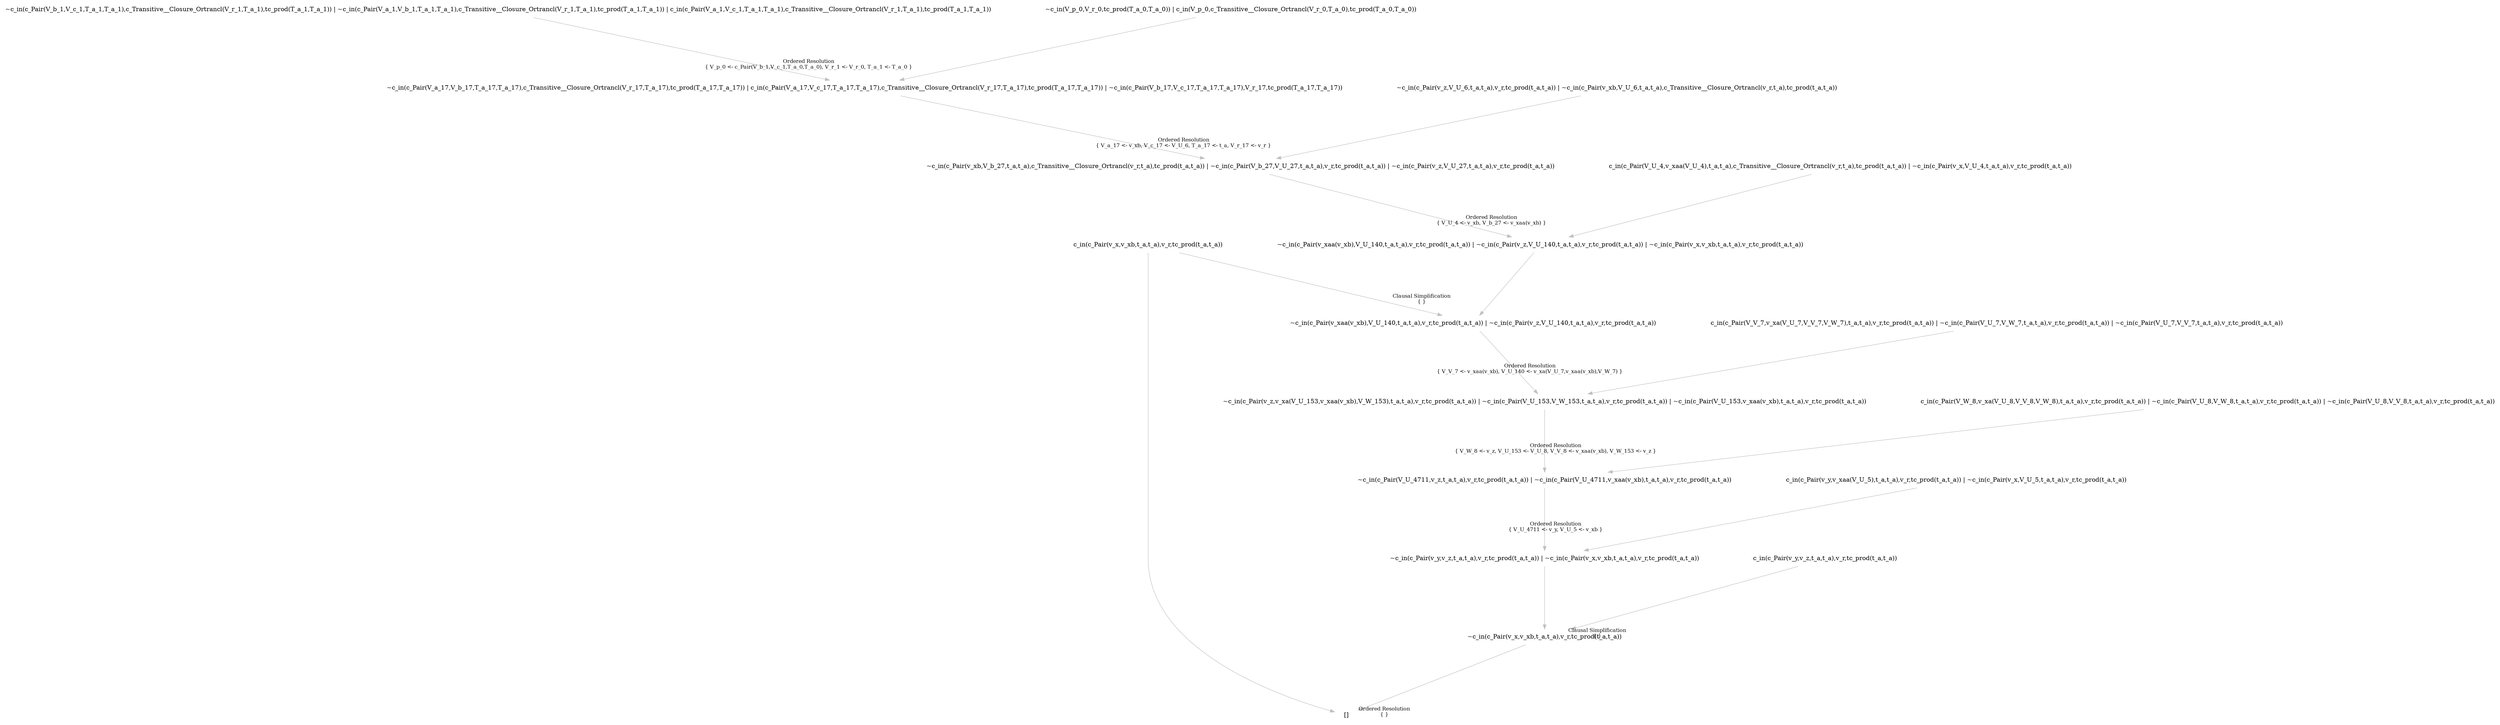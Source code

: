 digraph {
	nodesep="1.5"; ranksep=2;
	node [shape=plaintext];
	edge [color=gray];
	"~c_in(c_Pair(v_x,v_xb,t_a,t_a),v_r,tc_prod(t_a,t_a))" -> "[]" [labelfontcolor=black,labelfontsize="12",headlabel="Ordered Resolution\n{ }",labeldistance="6"];
	"c_in(c_Pair(v_y,v_z,t_a,t_a),v_r,tc_prod(t_a,t_a))" -> "~c_in(c_Pair(v_x,v_xb,t_a,t_a),v_r,tc_prod(t_a,t_a))" [labelfontcolor=black,labelfontsize="12",headlabel="Clausal Simplification\n{ }",labeldistance="6"];
	"~c_in(c_Pair(v_y,v_z,t_a,t_a),v_r,tc_prod(t_a,t_a)) | ~c_in(c_Pair(v_x,v_xb,t_a,t_a),v_r,tc_prod(t_a,t_a))" -> "~c_in(c_Pair(v_x,v_xb,t_a,t_a),v_r,tc_prod(t_a,t_a))" ;
	"~c_in(c_Pair(V_U_4711,v_z,t_a,t_a),v_r,tc_prod(t_a,t_a)) | ~c_in(c_Pair(V_U_4711,v_xaa(v_xb),t_a,t_a),v_r,tc_prod(t_a,t_a))" -> "~c_in(c_Pair(v_y,v_z,t_a,t_a),v_r,tc_prod(t_a,t_a)) | ~c_in(c_Pair(v_x,v_xb,t_a,t_a),v_r,tc_prod(t_a,t_a))" [labelfontcolor=black,labelfontsize="12",headlabel="Ordered Resolution\n{ V_U_4711 <- v_y, V_U_5 <- v_xb }",labeldistance="6"];
	"~c_in(c_Pair(v_z,v_xa(V_U_153,v_xaa(v_xb),V_W_153),t_a,t_a),v_r,tc_prod(t_a,t_a)) | ~c_in(c_Pair(V_U_153,V_W_153,t_a,t_a),v_r,tc_prod(t_a,t_a)) | ~c_in(c_Pair(V_U_153,v_xaa(v_xb),t_a,t_a),v_r,tc_prod(t_a,t_a))" -> "~c_in(c_Pair(V_U_4711,v_z,t_a,t_a),v_r,tc_prod(t_a,t_a)) | ~c_in(c_Pair(V_U_4711,v_xaa(v_xb),t_a,t_a),v_r,tc_prod(t_a,t_a))" [labelfontcolor=black,labelfontsize="12",headlabel="Ordered Resolution\n{ V_W_8 <- v_z, V_U_153 <- V_U_8, V_V_8 <- v_xaa(v_xb), V_W_153 <- v_z }",labeldistance="6"];
	"~c_in(c_Pair(v_xaa(v_xb),V_U_140,t_a,t_a),v_r,tc_prod(t_a,t_a)) | ~c_in(c_Pair(v_z,V_U_140,t_a,t_a),v_r,tc_prod(t_a,t_a))" -> "~c_in(c_Pair(v_z,v_xa(V_U_153,v_xaa(v_xb),V_W_153),t_a,t_a),v_r,tc_prod(t_a,t_a)) | ~c_in(c_Pair(V_U_153,V_W_153,t_a,t_a),v_r,tc_prod(t_a,t_a)) | ~c_in(c_Pair(V_U_153,v_xaa(v_xb),t_a,t_a),v_r,tc_prod(t_a,t_a))" [labelfontcolor=black,labelfontsize="12",headlabel="Ordered Resolution\n{ V_V_7 <- v_xaa(v_xb), V_U_140 <- v_xa(V_U_7,v_xaa(v_xb),V_W_7) }",labeldistance="6"];
	"c_in(c_Pair(v_x,v_xb,t_a,t_a),v_r,tc_prod(t_a,t_a))" -> "~c_in(c_Pair(v_xaa(v_xb),V_U_140,t_a,t_a),v_r,tc_prod(t_a,t_a)) | ~c_in(c_Pair(v_z,V_U_140,t_a,t_a),v_r,tc_prod(t_a,t_a))" [labelfontcolor=black,labelfontsize="12",headlabel="Clausal Simplification\n{ }",labeldistance="6"];
	"~c_in(c_Pair(v_xaa(v_xb),V_U_140,t_a,t_a),v_r,tc_prod(t_a,t_a)) | ~c_in(c_Pair(v_z,V_U_140,t_a,t_a),v_r,tc_prod(t_a,t_a)) | ~c_in(c_Pair(v_x,v_xb,t_a,t_a),v_r,tc_prod(t_a,t_a))" -> "~c_in(c_Pair(v_xaa(v_xb),V_U_140,t_a,t_a),v_r,tc_prod(t_a,t_a)) | ~c_in(c_Pair(v_z,V_U_140,t_a,t_a),v_r,tc_prod(t_a,t_a))" ;
	"~c_in(c_Pair(v_xb,V_b_27,t_a,t_a),c_Transitive__Closure_Ortrancl(v_r,t_a),tc_prod(t_a,t_a)) | ~c_in(c_Pair(V_b_27,V_U_27,t_a,t_a),v_r,tc_prod(t_a,t_a)) | ~c_in(c_Pair(v_z,V_U_27,t_a,t_a),v_r,tc_prod(t_a,t_a))" -> "~c_in(c_Pair(v_xaa(v_xb),V_U_140,t_a,t_a),v_r,tc_prod(t_a,t_a)) | ~c_in(c_Pair(v_z,V_U_140,t_a,t_a),v_r,tc_prod(t_a,t_a)) | ~c_in(c_Pair(v_x,v_xb,t_a,t_a),v_r,tc_prod(t_a,t_a))" [labelfontcolor=black,labelfontsize="12",headlabel="Ordered Resolution\n{ V_U_4 <- v_xb, V_b_27 <- v_xaa(v_xb) }",labeldistance="6"];
	"~c_in(c_Pair(V_a_17,V_b_17,T_a_17,T_a_17),c_Transitive__Closure_Ortrancl(V_r_17,T_a_17),tc_prod(T_a_17,T_a_17)) | c_in(c_Pair(V_a_17,V_c_17,T_a_17,T_a_17),c_Transitive__Closure_Ortrancl(V_r_17,T_a_17),tc_prod(T_a_17,T_a_17)) | ~c_in(c_Pair(V_b_17,V_c_17,T_a_17,T_a_17),V_r_17,tc_prod(T_a_17,T_a_17))" -> "~c_in(c_Pair(v_xb,V_b_27,t_a,t_a),c_Transitive__Closure_Ortrancl(v_r,t_a),tc_prod(t_a,t_a)) | ~c_in(c_Pair(V_b_27,V_U_27,t_a,t_a),v_r,tc_prod(t_a,t_a)) | ~c_in(c_Pair(v_z,V_U_27,t_a,t_a),v_r,tc_prod(t_a,t_a))" [labelfontcolor=black,labelfontsize="12",headlabel="Ordered Resolution\n{ V_a_17 <- v_xb, V_c_17 <- V_U_6, T_a_17 <- t_a, V_r_17 <- v_r }",labeldistance="6"];
	"~c_in(c_Pair(V_b_1,V_c_1,T_a_1,T_a_1),c_Transitive__Closure_Ortrancl(V_r_1,T_a_1),tc_prod(T_a_1,T_a_1)) | ~c_in(c_Pair(V_a_1,V_b_1,T_a_1,T_a_1),c_Transitive__Closure_Ortrancl(V_r_1,T_a_1),tc_prod(T_a_1,T_a_1)) | c_in(c_Pair(V_a_1,V_c_1,T_a_1,T_a_1),c_Transitive__Closure_Ortrancl(V_r_1,T_a_1),tc_prod(T_a_1,T_a_1))" -> "~c_in(c_Pair(V_a_17,V_b_17,T_a_17,T_a_17),c_Transitive__Closure_Ortrancl(V_r_17,T_a_17),tc_prod(T_a_17,T_a_17)) | c_in(c_Pair(V_a_17,V_c_17,T_a_17,T_a_17),c_Transitive__Closure_Ortrancl(V_r_17,T_a_17),tc_prod(T_a_17,T_a_17)) | ~c_in(c_Pair(V_b_17,V_c_17,T_a_17,T_a_17),V_r_17,tc_prod(T_a_17,T_a_17))" [labelfontcolor=black,labelfontsize="12",headlabel="Ordered Resolution\n{ V_p_0 <- c_Pair(V_b_1,V_c_1,T_a_0,T_a_0), V_r_1 <- V_r_0, T_a_1 <- T_a_0 }",labeldistance="6"];
	"~c_in(V_p_0,V_r_0,tc_prod(T_a_0,T_a_0)) | c_in(V_p_0,c_Transitive__Closure_Ortrancl(V_r_0,T_a_0),tc_prod(T_a_0,T_a_0))" -> "~c_in(c_Pair(V_a_17,V_b_17,T_a_17,T_a_17),c_Transitive__Closure_Ortrancl(V_r_17,T_a_17),tc_prod(T_a_17,T_a_17)) | c_in(c_Pair(V_a_17,V_c_17,T_a_17,T_a_17),c_Transitive__Closure_Ortrancl(V_r_17,T_a_17),tc_prod(T_a_17,T_a_17)) | ~c_in(c_Pair(V_b_17,V_c_17,T_a_17,T_a_17),V_r_17,tc_prod(T_a_17,T_a_17))" ;
	"~c_in(c_Pair(v_z,V_U_6,t_a,t_a),v_r,tc_prod(t_a,t_a)) | ~c_in(c_Pair(v_xb,V_U_6,t_a,t_a),c_Transitive__Closure_Ortrancl(v_r,t_a),tc_prod(t_a,t_a))" -> "~c_in(c_Pair(v_xb,V_b_27,t_a,t_a),c_Transitive__Closure_Ortrancl(v_r,t_a),tc_prod(t_a,t_a)) | ~c_in(c_Pair(V_b_27,V_U_27,t_a,t_a),v_r,tc_prod(t_a,t_a)) | ~c_in(c_Pair(v_z,V_U_27,t_a,t_a),v_r,tc_prod(t_a,t_a))" ;
	"c_in(c_Pair(V_U_4,v_xaa(V_U_4),t_a,t_a),c_Transitive__Closure_Ortrancl(v_r,t_a),tc_prod(t_a,t_a)) | ~c_in(c_Pair(v_x,V_U_4,t_a,t_a),v_r,tc_prod(t_a,t_a))" -> "~c_in(c_Pair(v_xaa(v_xb),V_U_140,t_a,t_a),v_r,tc_prod(t_a,t_a)) | ~c_in(c_Pair(v_z,V_U_140,t_a,t_a),v_r,tc_prod(t_a,t_a)) | ~c_in(c_Pair(v_x,v_xb,t_a,t_a),v_r,tc_prod(t_a,t_a))" ;
	"c_in(c_Pair(V_V_7,v_xa(V_U_7,V_V_7,V_W_7),t_a,t_a),v_r,tc_prod(t_a,t_a)) | ~c_in(c_Pair(V_U_7,V_W_7,t_a,t_a),v_r,tc_prod(t_a,t_a)) | ~c_in(c_Pair(V_U_7,V_V_7,t_a,t_a),v_r,tc_prod(t_a,t_a))" -> "~c_in(c_Pair(v_z,v_xa(V_U_153,v_xaa(v_xb),V_W_153),t_a,t_a),v_r,tc_prod(t_a,t_a)) | ~c_in(c_Pair(V_U_153,V_W_153,t_a,t_a),v_r,tc_prod(t_a,t_a)) | ~c_in(c_Pair(V_U_153,v_xaa(v_xb),t_a,t_a),v_r,tc_prod(t_a,t_a))" ;
	"c_in(c_Pair(V_W_8,v_xa(V_U_8,V_V_8,V_W_8),t_a,t_a),v_r,tc_prod(t_a,t_a)) | ~c_in(c_Pair(V_U_8,V_W_8,t_a,t_a),v_r,tc_prod(t_a,t_a)) | ~c_in(c_Pair(V_U_8,V_V_8,t_a,t_a),v_r,tc_prod(t_a,t_a))" -> "~c_in(c_Pair(V_U_4711,v_z,t_a,t_a),v_r,tc_prod(t_a,t_a)) | ~c_in(c_Pair(V_U_4711,v_xaa(v_xb),t_a,t_a),v_r,tc_prod(t_a,t_a))" ;
	"c_in(c_Pair(v_y,v_xaa(V_U_5),t_a,t_a),v_r,tc_prod(t_a,t_a)) | ~c_in(c_Pair(v_x,V_U_5,t_a,t_a),v_r,tc_prod(t_a,t_a))" -> "~c_in(c_Pair(v_y,v_z,t_a,t_a),v_r,tc_prod(t_a,t_a)) | ~c_in(c_Pair(v_x,v_xb,t_a,t_a),v_r,tc_prod(t_a,t_a))" ;
	"c_in(c_Pair(v_x,v_xb,t_a,t_a),v_r,tc_prod(t_a,t_a))" -> "[]" ;
}

